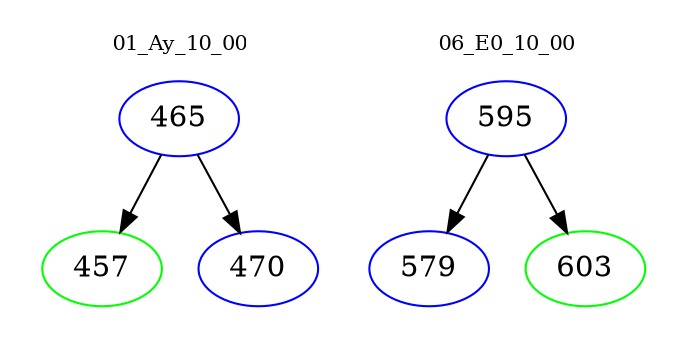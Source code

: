 digraph{
subgraph cluster_0 {
color = white
label = "01_Ay_10_00";
fontsize=10;
T0_465 [label="465", color="blue"]
T0_465 -> T0_457 [color="black"]
T0_457 [label="457", color="green"]
T0_465 -> T0_470 [color="black"]
T0_470 [label="470", color="blue"]
}
subgraph cluster_1 {
color = white
label = "06_E0_10_00";
fontsize=10;
T1_595 [label="595", color="blue"]
T1_595 -> T1_579 [color="black"]
T1_579 [label="579", color="blue"]
T1_595 -> T1_603 [color="black"]
T1_603 [label="603", color="green"]
}
}
